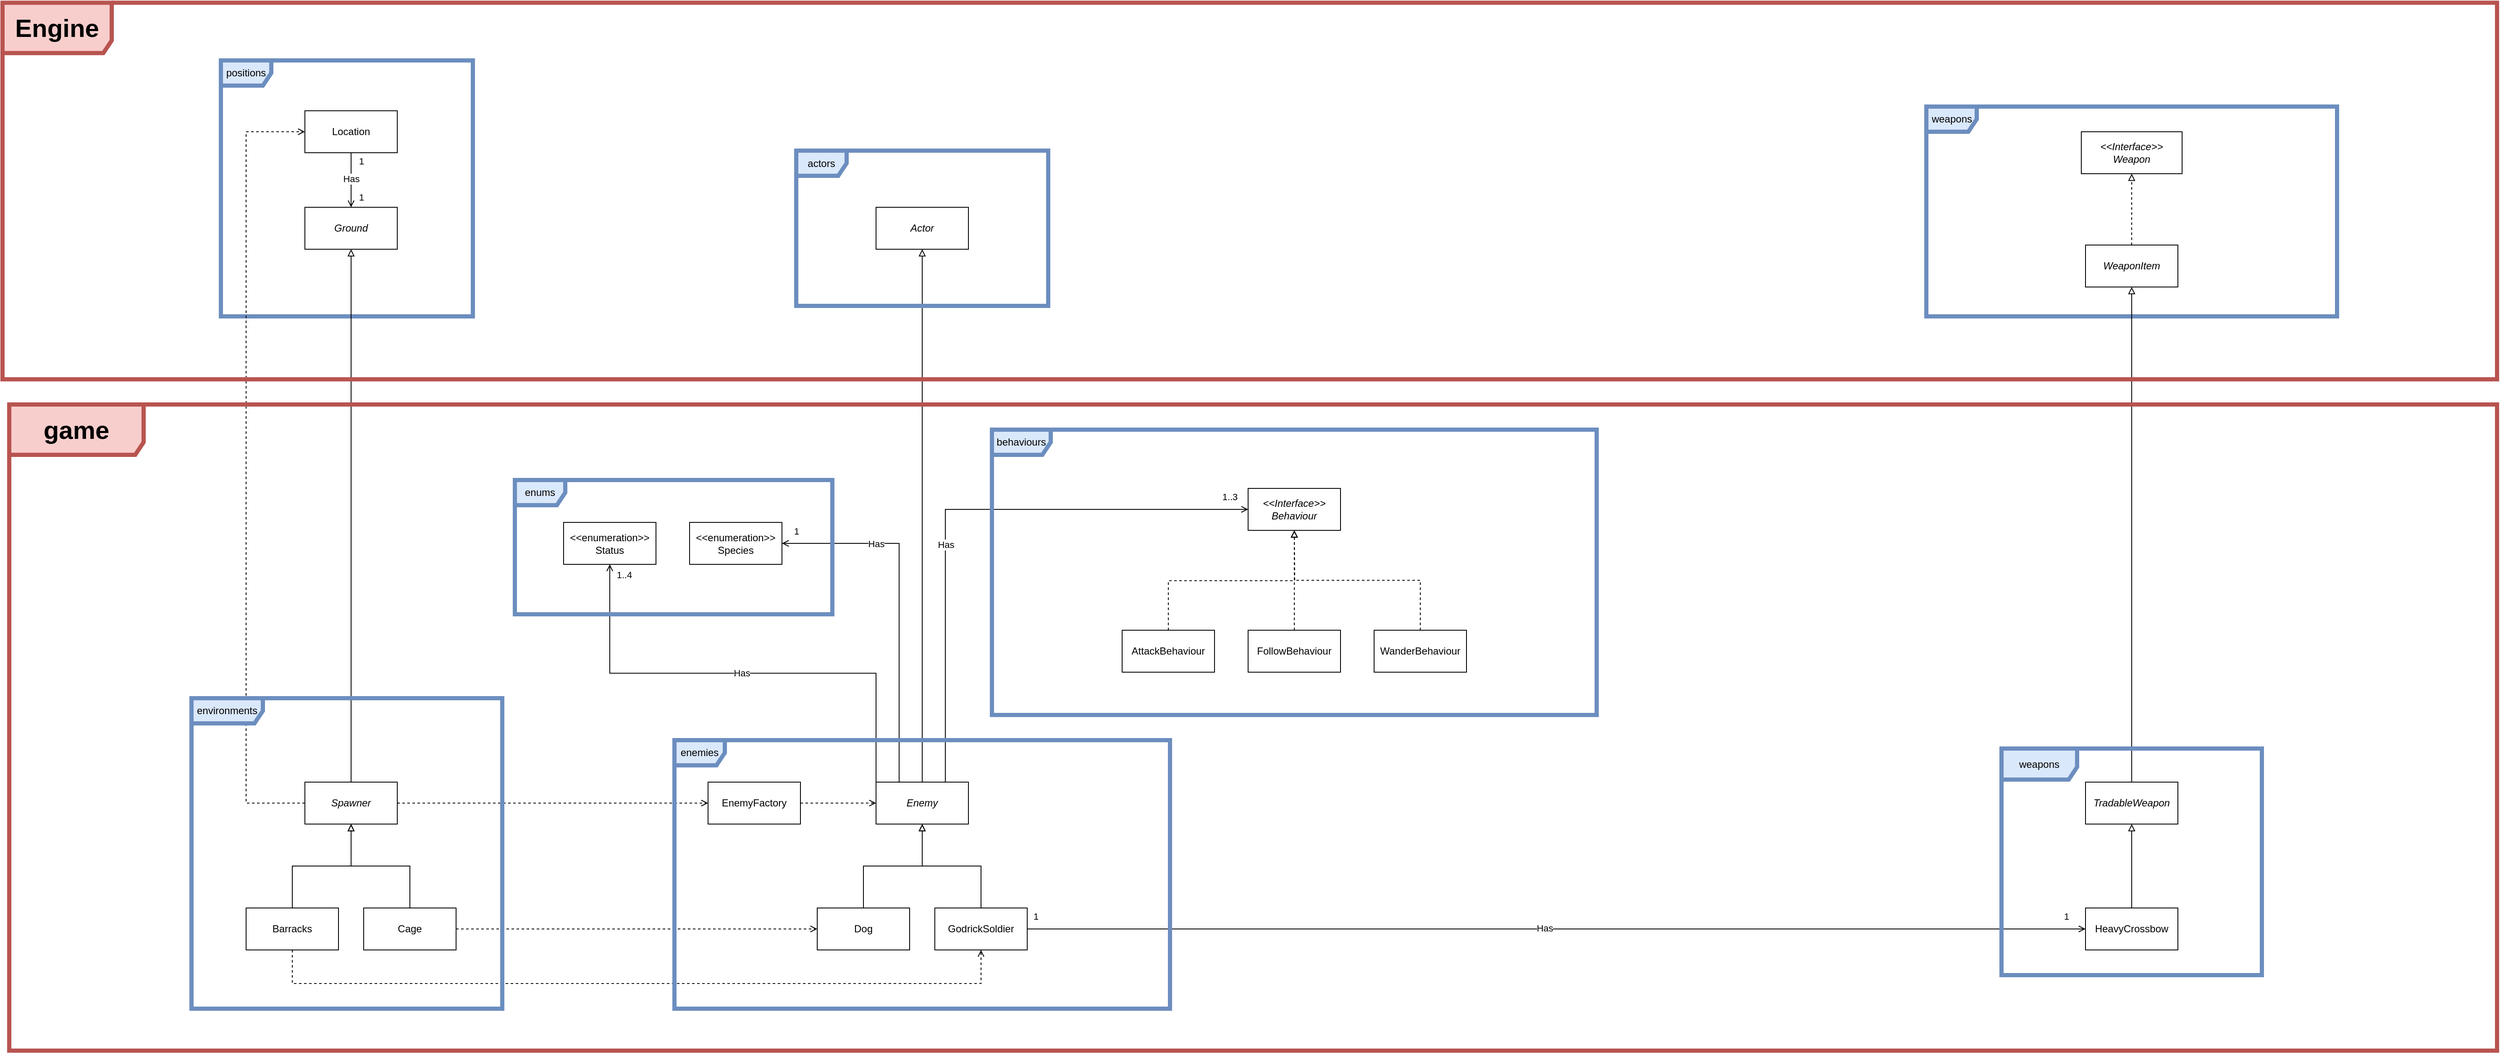 <mxfile version="21.2.9" type="device">
  <diagram name="Page-1" id="J_S05by6zekClqISRtcs">
    <mxGraphModel dx="3447" dy="2800" grid="1" gridSize="10" guides="1" tooltips="1" connect="1" arrows="1" fold="1" page="1" pageScale="1" pageWidth="850" pageHeight="1100" math="0" shadow="0">
      <root>
        <mxCell id="0" />
        <mxCell id="1" parent="0" />
        <mxCell id="DSxkXgV1r4w641lpbSW4-2" value="positions" style="shape=umlFrame;whiteSpace=wrap;html=1;pointerEvents=0;fillColor=#dae8fc;strokeColor=#6c8ebf;strokeWidth=5;" vertex="1" parent="1">
          <mxGeometry x="340" y="-380" width="300" height="305" as="geometry" />
        </mxCell>
        <mxCell id="DSxkXgV1r4w641lpbSW4-3" value="&lt;i&gt;Ground&lt;/i&gt;" style="html=1;whiteSpace=wrap;" vertex="1" parent="1">
          <mxGeometry x="440" y="-205" width="110" height="50" as="geometry" />
        </mxCell>
        <mxCell id="DSxkXgV1r4w641lpbSW4-4" style="edgeStyle=orthogonalEdgeStyle;rounded=0;orthogonalLoop=1;jettySize=auto;html=1;exitX=0.5;exitY=1;exitDx=0;exitDy=0;entryX=0.5;entryY=0;entryDx=0;entryDy=0;endArrow=open;endFill=0;" edge="1" parent="1" source="DSxkXgV1r4w641lpbSW4-8" target="DSxkXgV1r4w641lpbSW4-3">
          <mxGeometry relative="1" as="geometry" />
        </mxCell>
        <mxCell id="DSxkXgV1r4w641lpbSW4-5" value="Has" style="edgeLabel;html=1;align=center;verticalAlign=middle;resizable=0;points=[];" vertex="1" connectable="0" parent="DSxkXgV1r4w641lpbSW4-4">
          <mxGeometry x="-0.252" y="-1" relative="1" as="geometry">
            <mxPoint x="1" y="6" as="offset" />
          </mxGeometry>
        </mxCell>
        <mxCell id="DSxkXgV1r4w641lpbSW4-6" value="1" style="edgeLabel;html=1;align=center;verticalAlign=middle;resizable=0;points=[];" vertex="1" connectable="0" parent="DSxkXgV1r4w641lpbSW4-4">
          <mxGeometry x="-0.871" y="1" relative="1" as="geometry">
            <mxPoint x="11" y="6" as="offset" />
          </mxGeometry>
        </mxCell>
        <mxCell id="DSxkXgV1r4w641lpbSW4-7" value="1" style="edgeLabel;html=1;align=center;verticalAlign=middle;resizable=0;points=[];" vertex="1" connectable="0" parent="DSxkXgV1r4w641lpbSW4-4">
          <mxGeometry x="0.613" relative="1" as="geometry">
            <mxPoint x="12" as="offset" />
          </mxGeometry>
        </mxCell>
        <mxCell id="DSxkXgV1r4w641lpbSW4-8" value="Location" style="html=1;whiteSpace=wrap;" vertex="1" parent="1">
          <mxGeometry x="440" y="-320" width="110" height="50" as="geometry" />
        </mxCell>
        <mxCell id="DSxkXgV1r4w641lpbSW4-11" style="edgeStyle=orthogonalEdgeStyle;rounded=0;orthogonalLoop=1;jettySize=auto;html=1;exitX=0.5;exitY=0;exitDx=0;exitDy=0;entryX=0.5;entryY=1;entryDx=0;entryDy=0;endArrow=block;endFill=0;" edge="1" parent="1" source="DSxkXgV1r4w641lpbSW4-10" target="DSxkXgV1r4w641lpbSW4-3">
          <mxGeometry relative="1" as="geometry" />
        </mxCell>
        <mxCell id="DSxkXgV1r4w641lpbSW4-12" style="edgeStyle=orthogonalEdgeStyle;rounded=0;orthogonalLoop=1;jettySize=auto;html=1;exitX=0;exitY=0.5;exitDx=0;exitDy=0;entryX=0;entryY=0.5;entryDx=0;entryDy=0;dashed=1;endArrow=open;endFill=0;" edge="1" parent="1" source="DSxkXgV1r4w641lpbSW4-10" target="DSxkXgV1r4w641lpbSW4-8">
          <mxGeometry relative="1" as="geometry">
            <Array as="points">
              <mxPoint x="370" y="505" />
              <mxPoint x="370" y="-295" />
            </Array>
          </mxGeometry>
        </mxCell>
        <mxCell id="DSxkXgV1r4w641lpbSW4-23" style="edgeStyle=orthogonalEdgeStyle;rounded=0;orthogonalLoop=1;jettySize=auto;html=1;exitX=1;exitY=0.5;exitDx=0;exitDy=0;entryX=0;entryY=0.5;entryDx=0;entryDy=0;dashed=1;endArrow=open;endFill=0;" edge="1" parent="1" source="DSxkXgV1r4w641lpbSW4-10" target="DSxkXgV1r4w641lpbSW4-17">
          <mxGeometry relative="1" as="geometry" />
        </mxCell>
        <mxCell id="DSxkXgV1r4w641lpbSW4-10" value="&lt;i&gt;Spawner&lt;/i&gt;" style="html=1;whiteSpace=wrap;" vertex="1" parent="1">
          <mxGeometry x="440" y="480" width="110" height="50" as="geometry" />
        </mxCell>
        <mxCell id="DSxkXgV1r4w641lpbSW4-15" style="edgeStyle=orthogonalEdgeStyle;rounded=0;orthogonalLoop=1;jettySize=auto;html=1;exitX=0.5;exitY=0;exitDx=0;exitDy=0;entryX=0.5;entryY=1;entryDx=0;entryDy=0;endArrow=block;endFill=0;" edge="1" parent="1" source="DSxkXgV1r4w641lpbSW4-13" target="DSxkXgV1r4w641lpbSW4-10">
          <mxGeometry relative="1" as="geometry" />
        </mxCell>
        <mxCell id="DSxkXgV1r4w641lpbSW4-67" style="edgeStyle=orthogonalEdgeStyle;rounded=0;orthogonalLoop=1;jettySize=auto;html=1;exitX=0.5;exitY=1;exitDx=0;exitDy=0;entryX=0.5;entryY=1;entryDx=0;entryDy=0;endArrow=open;endFill=0;dashed=1;" edge="1" parent="1" source="DSxkXgV1r4w641lpbSW4-13" target="DSxkXgV1r4w641lpbSW4-24">
          <mxGeometry relative="1" as="geometry">
            <Array as="points">
              <mxPoint x="425" y="720" />
              <mxPoint x="1245" y="720" />
            </Array>
          </mxGeometry>
        </mxCell>
        <mxCell id="DSxkXgV1r4w641lpbSW4-13" value="Barracks" style="html=1;whiteSpace=wrap;" vertex="1" parent="1">
          <mxGeometry x="370" y="630" width="110" height="50" as="geometry" />
        </mxCell>
        <mxCell id="DSxkXgV1r4w641lpbSW4-16" style="edgeStyle=orthogonalEdgeStyle;rounded=0;orthogonalLoop=1;jettySize=auto;html=1;exitX=0.5;exitY=0;exitDx=0;exitDy=0;entryX=0.5;entryY=1;entryDx=0;entryDy=0;endArrow=block;endFill=0;" edge="1" parent="1" source="DSxkXgV1r4w641lpbSW4-14" target="DSxkXgV1r4w641lpbSW4-10">
          <mxGeometry relative="1" as="geometry" />
        </mxCell>
        <mxCell id="DSxkXgV1r4w641lpbSW4-66" style="edgeStyle=orthogonalEdgeStyle;rounded=0;orthogonalLoop=1;jettySize=auto;html=1;exitX=1;exitY=0.5;exitDx=0;exitDy=0;entryX=0;entryY=0.5;entryDx=0;entryDy=0;endArrow=open;endFill=0;dashed=1;" edge="1" parent="1" source="DSxkXgV1r4w641lpbSW4-14" target="DSxkXgV1r4w641lpbSW4-25">
          <mxGeometry relative="1" as="geometry" />
        </mxCell>
        <mxCell id="DSxkXgV1r4w641lpbSW4-14" value="Cage" style="html=1;whiteSpace=wrap;" vertex="1" parent="1">
          <mxGeometry x="510" y="630" width="110" height="50" as="geometry" />
        </mxCell>
        <mxCell id="DSxkXgV1r4w641lpbSW4-22" style="edgeStyle=orthogonalEdgeStyle;rounded=0;orthogonalLoop=1;jettySize=auto;html=1;exitX=1;exitY=0.5;exitDx=0;exitDy=0;entryX=0;entryY=0.5;entryDx=0;entryDy=0;dashed=1;endArrow=open;endFill=0;" edge="1" parent="1" source="DSxkXgV1r4w641lpbSW4-17" target="DSxkXgV1r4w641lpbSW4-18">
          <mxGeometry relative="1" as="geometry" />
        </mxCell>
        <mxCell id="DSxkXgV1r4w641lpbSW4-17" value="EnemyFactory" style="html=1;whiteSpace=wrap;" vertex="1" parent="1">
          <mxGeometry x="920" y="480" width="110" height="50" as="geometry" />
        </mxCell>
        <mxCell id="DSxkXgV1r4w641lpbSW4-21" style="edgeStyle=orthogonalEdgeStyle;rounded=0;orthogonalLoop=1;jettySize=auto;html=1;exitX=0.5;exitY=0;exitDx=0;exitDy=0;endArrow=block;endFill=0;" edge="1" parent="1" source="DSxkXgV1r4w641lpbSW4-18" target="DSxkXgV1r4w641lpbSW4-20">
          <mxGeometry relative="1" as="geometry" />
        </mxCell>
        <mxCell id="DSxkXgV1r4w641lpbSW4-49" style="edgeStyle=orthogonalEdgeStyle;rounded=0;orthogonalLoop=1;jettySize=auto;html=1;exitX=0.75;exitY=0;exitDx=0;exitDy=0;entryX=0;entryY=0.5;entryDx=0;entryDy=0;endArrow=open;endFill=0;" edge="1" parent="1" source="DSxkXgV1r4w641lpbSW4-18" target="DSxkXgV1r4w641lpbSW4-43">
          <mxGeometry relative="1" as="geometry" />
        </mxCell>
        <mxCell id="DSxkXgV1r4w641lpbSW4-72" value="Has" style="edgeLabel;html=1;align=center;verticalAlign=middle;resizable=0;points=[];" vertex="1" connectable="0" parent="DSxkXgV1r4w641lpbSW4-49">
          <mxGeometry x="-0.181" relative="1" as="geometry">
            <mxPoint y="-3" as="offset" />
          </mxGeometry>
        </mxCell>
        <mxCell id="DSxkXgV1r4w641lpbSW4-73" value="1..3" style="edgeLabel;html=1;align=center;verticalAlign=middle;resizable=0;points=[];" vertex="1" connectable="0" parent="DSxkXgV1r4w641lpbSW4-49">
          <mxGeometry x="0.935" relative="1" as="geometry">
            <mxPoint y="-15" as="offset" />
          </mxGeometry>
        </mxCell>
        <mxCell id="DSxkXgV1r4w641lpbSW4-50" style="edgeStyle=orthogonalEdgeStyle;rounded=0;orthogonalLoop=1;jettySize=auto;html=1;exitX=0.25;exitY=0;exitDx=0;exitDy=0;entryX=1;entryY=0.5;entryDx=0;entryDy=0;endArrow=open;endFill=0;" edge="1" parent="1" source="DSxkXgV1r4w641lpbSW4-18" target="DSxkXgV1r4w641lpbSW4-45">
          <mxGeometry relative="1" as="geometry" />
        </mxCell>
        <mxCell id="DSxkXgV1r4w641lpbSW4-69" value="Has" style="edgeLabel;html=1;align=center;verticalAlign=middle;resizable=0;points=[];" vertex="1" connectable="0" parent="DSxkXgV1r4w641lpbSW4-50">
          <mxGeometry x="0.474" relative="1" as="geometry">
            <mxPoint as="offset" />
          </mxGeometry>
        </mxCell>
        <mxCell id="DSxkXgV1r4w641lpbSW4-70" value="1" style="edgeLabel;html=1;align=center;verticalAlign=middle;resizable=0;points=[];" vertex="1" connectable="0" parent="DSxkXgV1r4w641lpbSW4-50">
          <mxGeometry x="0.921" y="-1" relative="1" as="geometry">
            <mxPoint y="-14" as="offset" />
          </mxGeometry>
        </mxCell>
        <mxCell id="DSxkXgV1r4w641lpbSW4-51" style="edgeStyle=orthogonalEdgeStyle;rounded=0;orthogonalLoop=1;jettySize=auto;html=1;exitX=0;exitY=0;exitDx=0;exitDy=0;entryX=0.5;entryY=1;entryDx=0;entryDy=0;endArrow=open;endFill=0;" edge="1" parent="1" source="DSxkXgV1r4w641lpbSW4-18" target="DSxkXgV1r4w641lpbSW4-46">
          <mxGeometry relative="1" as="geometry" />
        </mxCell>
        <mxCell id="DSxkXgV1r4w641lpbSW4-68" value="Has" style="edgeLabel;html=1;align=center;verticalAlign=middle;resizable=0;points=[];" vertex="1" connectable="0" parent="DSxkXgV1r4w641lpbSW4-51">
          <mxGeometry x="-0.021" y="1" relative="1" as="geometry">
            <mxPoint x="-8" y="-2" as="offset" />
          </mxGeometry>
        </mxCell>
        <mxCell id="DSxkXgV1r4w641lpbSW4-71" value="1..4" style="edgeLabel;html=1;align=center;verticalAlign=middle;resizable=0;points=[];" vertex="1" connectable="0" parent="DSxkXgV1r4w641lpbSW4-51">
          <mxGeometry x="0.957" y="-1" relative="1" as="geometry">
            <mxPoint x="16" as="offset" />
          </mxGeometry>
        </mxCell>
        <mxCell id="DSxkXgV1r4w641lpbSW4-18" value="&lt;i&gt;Enemy&lt;/i&gt;" style="html=1;whiteSpace=wrap;" vertex="1" parent="1">
          <mxGeometry x="1120" y="480" width="110" height="50" as="geometry" />
        </mxCell>
        <mxCell id="DSxkXgV1r4w641lpbSW4-19" value="actors" style="shape=umlFrame;whiteSpace=wrap;html=1;pointerEvents=0;fillColor=#dae8fc;strokeColor=#6c8ebf;strokeWidth=5;" vertex="1" parent="1">
          <mxGeometry x="1025" y="-272.5" width="300" height="185" as="geometry" />
        </mxCell>
        <mxCell id="DSxkXgV1r4w641lpbSW4-20" value="&lt;i&gt;Actor&lt;/i&gt;" style="html=1;whiteSpace=wrap;" vertex="1" parent="1">
          <mxGeometry x="1120" y="-205" width="110" height="50" as="geometry" />
        </mxCell>
        <mxCell id="DSxkXgV1r4w641lpbSW4-28" style="edgeStyle=orthogonalEdgeStyle;rounded=0;orthogonalLoop=1;jettySize=auto;html=1;exitX=0.5;exitY=0;exitDx=0;exitDy=0;endArrow=block;endFill=0;" edge="1" parent="1" source="DSxkXgV1r4w641lpbSW4-24" target="DSxkXgV1r4w641lpbSW4-18">
          <mxGeometry relative="1" as="geometry" />
        </mxCell>
        <mxCell id="DSxkXgV1r4w641lpbSW4-64" style="edgeStyle=orthogonalEdgeStyle;rounded=0;orthogonalLoop=1;jettySize=auto;html=1;exitX=1;exitY=0.5;exitDx=0;exitDy=0;endArrow=open;endFill=0;" edge="1" parent="1" source="DSxkXgV1r4w641lpbSW4-24" target="DSxkXgV1r4w641lpbSW4-61">
          <mxGeometry relative="1" as="geometry" />
        </mxCell>
        <mxCell id="DSxkXgV1r4w641lpbSW4-74" value="Has" style="edgeLabel;html=1;align=center;verticalAlign=middle;resizable=0;points=[];" vertex="1" connectable="0" parent="DSxkXgV1r4w641lpbSW4-64">
          <mxGeometry x="-0.023" y="1" relative="1" as="geometry">
            <mxPoint as="offset" />
          </mxGeometry>
        </mxCell>
        <mxCell id="DSxkXgV1r4w641lpbSW4-75" value="1" style="edgeLabel;html=1;align=center;verticalAlign=middle;resizable=0;points=[];" vertex="1" connectable="0" parent="DSxkXgV1r4w641lpbSW4-64">
          <mxGeometry x="-0.973" y="5" relative="1" as="geometry">
            <mxPoint x="-7" y="-10" as="offset" />
          </mxGeometry>
        </mxCell>
        <mxCell id="DSxkXgV1r4w641lpbSW4-76" value="1" style="edgeLabel;html=1;align=center;verticalAlign=middle;resizable=0;points=[];" vertex="1" connectable="0" parent="DSxkXgV1r4w641lpbSW4-64">
          <mxGeometry x="0.962" y="1" relative="1" as="geometry">
            <mxPoint x="1" y="-14" as="offset" />
          </mxGeometry>
        </mxCell>
        <mxCell id="DSxkXgV1r4w641lpbSW4-24" value="GodrickSoldier" style="html=1;whiteSpace=wrap;" vertex="1" parent="1">
          <mxGeometry x="1190" y="630" width="110" height="50" as="geometry" />
        </mxCell>
        <mxCell id="DSxkXgV1r4w641lpbSW4-27" style="edgeStyle=orthogonalEdgeStyle;rounded=0;orthogonalLoop=1;jettySize=auto;html=1;exitX=0.5;exitY=0;exitDx=0;exitDy=0;entryX=0.5;entryY=1;entryDx=0;entryDy=0;endArrow=block;endFill=0;" edge="1" parent="1" source="DSxkXgV1r4w641lpbSW4-25" target="DSxkXgV1r4w641lpbSW4-18">
          <mxGeometry relative="1" as="geometry" />
        </mxCell>
        <mxCell id="DSxkXgV1r4w641lpbSW4-25" value="Dog" style="html=1;whiteSpace=wrap;" vertex="1" parent="1">
          <mxGeometry x="1050" y="630" width="110" height="50" as="geometry" />
        </mxCell>
        <mxCell id="DSxkXgV1r4w641lpbSW4-33" value="behaviours" style="shape=umlFrame;whiteSpace=wrap;html=1;pointerEvents=0;width=70;height=30;fillColor=#dae8fc;strokeColor=#6c8ebf;strokeWidth=5;" vertex="1" parent="1">
          <mxGeometry x="1258" y="60" width="720" height="340" as="geometry" />
        </mxCell>
        <mxCell id="DSxkXgV1r4w641lpbSW4-34" style="edgeStyle=orthogonalEdgeStyle;rounded=0;orthogonalLoop=1;jettySize=auto;html=1;exitX=0.5;exitY=0;exitDx=0;exitDy=0;dashed=1;endArrow=block;endFill=0;" edge="1" parent="1" source="DSxkXgV1r4w641lpbSW4-35">
          <mxGeometry relative="1" as="geometry">
            <mxPoint x="1618" y="180" as="targetPoint" />
          </mxGeometry>
        </mxCell>
        <mxCell id="DSxkXgV1r4w641lpbSW4-35" value="AttackBehaviour" style="html=1;whiteSpace=wrap;" vertex="1" parent="1">
          <mxGeometry x="1413" y="299" width="110" height="50" as="geometry" />
        </mxCell>
        <mxCell id="DSxkXgV1r4w641lpbSW4-36" style="edgeStyle=orthogonalEdgeStyle;rounded=0;orthogonalLoop=1;jettySize=auto;html=1;exitX=0.5;exitY=0;exitDx=0;exitDy=0;entryX=0.5;entryY=1;entryDx=0;entryDy=0;dashed=1;endArrow=block;endFill=0;" edge="1" parent="1" source="DSxkXgV1r4w641lpbSW4-37" target="DSxkXgV1r4w641lpbSW4-43">
          <mxGeometry relative="1" as="geometry" />
        </mxCell>
        <mxCell id="DSxkXgV1r4w641lpbSW4-37" value="FollowBehaviour" style="html=1;whiteSpace=wrap;" vertex="1" parent="1">
          <mxGeometry x="1563" y="299" width="110" height="50" as="geometry" />
        </mxCell>
        <mxCell id="DSxkXgV1r4w641lpbSW4-38" style="edgeStyle=orthogonalEdgeStyle;rounded=0;orthogonalLoop=1;jettySize=auto;html=1;exitX=0.5;exitY=0;exitDx=0;exitDy=0;entryX=0.5;entryY=1;entryDx=0;entryDy=0;dashed=1;endArrow=block;endFill=0;" edge="1" parent="1" source="DSxkXgV1r4w641lpbSW4-39" target="DSxkXgV1r4w641lpbSW4-43">
          <mxGeometry relative="1" as="geometry" />
        </mxCell>
        <mxCell id="DSxkXgV1r4w641lpbSW4-39" value="WanderBehaviour" style="html=1;whiteSpace=wrap;" vertex="1" parent="1">
          <mxGeometry x="1713" y="299" width="110" height="50" as="geometry" />
        </mxCell>
        <mxCell id="DSxkXgV1r4w641lpbSW4-43" value="&lt;i&gt;&amp;lt;&amp;lt;Interface&amp;gt;&amp;gt;&lt;br&gt;Behaviour&lt;br&gt;&lt;/i&gt;" style="html=1;whiteSpace=wrap;" vertex="1" parent="1">
          <mxGeometry x="1563" y="130" width="110" height="50" as="geometry" />
        </mxCell>
        <mxCell id="DSxkXgV1r4w641lpbSW4-44" value="enums" style="shape=umlFrame;whiteSpace=wrap;html=1;pointerEvents=0;fillColor=#dae8fc;strokeColor=#6c8ebf;strokeWidth=5;" vertex="1" parent="1">
          <mxGeometry x="690" y="120" width="378" height="160" as="geometry" />
        </mxCell>
        <mxCell id="DSxkXgV1r4w641lpbSW4-45" value="&amp;lt;&amp;lt;enumeration&amp;gt;&amp;gt;&lt;br&gt;Species" style="html=1;whiteSpace=wrap;" vertex="1" parent="1">
          <mxGeometry x="898" y="170.5" width="110" height="50" as="geometry" />
        </mxCell>
        <mxCell id="DSxkXgV1r4w641lpbSW4-46" value="&amp;lt;&amp;lt;enumeration&amp;gt;&amp;gt;&lt;br&gt;Status" style="html=1;whiteSpace=wrap;" vertex="1" parent="1">
          <mxGeometry x="748" y="170.5" width="110" height="50" as="geometry" />
        </mxCell>
        <mxCell id="DSxkXgV1r4w641lpbSW4-54" value="weapons" style="shape=umlFrame;whiteSpace=wrap;html=1;pointerEvents=0;fillColor=#dae8fc;strokeColor=#6c8ebf;strokeWidth=5;" vertex="1" parent="1">
          <mxGeometry x="2370.5" y="-325" width="489" height="250" as="geometry" />
        </mxCell>
        <mxCell id="DSxkXgV1r4w641lpbSW4-55" style="edgeStyle=orthogonalEdgeStyle;rounded=0;orthogonalLoop=1;jettySize=auto;html=1;exitX=0.5;exitY=0;exitDx=0;exitDy=0;entryX=0.5;entryY=1;entryDx=0;entryDy=0;endArrow=block;endFill=0;dashed=1;" edge="1" parent="1" source="DSxkXgV1r4w641lpbSW4-56" target="DSxkXgV1r4w641lpbSW4-57">
          <mxGeometry relative="1" as="geometry" />
        </mxCell>
        <mxCell id="DSxkXgV1r4w641lpbSW4-56" value="&lt;i&gt;WeaponItem&lt;/i&gt;" style="html=1;whiteSpace=wrap;" vertex="1" parent="1">
          <mxGeometry x="2560" y="-160" width="110" height="50" as="geometry" />
        </mxCell>
        <mxCell id="DSxkXgV1r4w641lpbSW4-57" value="&lt;i&gt;&amp;lt;&amp;lt;Interface&amp;gt;&amp;gt;&lt;br&gt;Weapon&lt;br&gt;&lt;/i&gt;" style="html=1;whiteSpace=wrap;" vertex="1" parent="1">
          <mxGeometry x="2555" y="-295" width="120" height="50" as="geometry" />
        </mxCell>
        <mxCell id="DSxkXgV1r4w641lpbSW4-59" style="edgeStyle=orthogonalEdgeStyle;rounded=0;orthogonalLoop=1;jettySize=auto;html=1;entryX=0.5;entryY=1;entryDx=0;entryDy=0;endArrow=block;endFill=0;" edge="1" parent="1" source="DSxkXgV1r4w641lpbSW4-58" target="DSxkXgV1r4w641lpbSW4-56">
          <mxGeometry relative="1" as="geometry">
            <mxPoint x="2625" y="505" as="sourcePoint" />
          </mxGeometry>
        </mxCell>
        <mxCell id="DSxkXgV1r4w641lpbSW4-60" value="" style="edgeStyle=orthogonalEdgeStyle;rounded=0;orthogonalLoop=1;jettySize=auto;html=1;entryX=0.5;entryY=1;entryDx=0;entryDy=0;" edge="1" parent="1" target="DSxkXgV1r4w641lpbSW4-58">
          <mxGeometry relative="1" as="geometry">
            <mxPoint x="2625" y="505" as="sourcePoint" />
            <mxPoint x="2615" y="-280" as="targetPoint" />
          </mxGeometry>
        </mxCell>
        <mxCell id="DSxkXgV1r4w641lpbSW4-58" value="&lt;i&gt;TradableWeapon&lt;/i&gt;" style="html=1;whiteSpace=wrap;" vertex="1" parent="1">
          <mxGeometry x="2560" y="480" width="110" height="50" as="geometry" />
        </mxCell>
        <mxCell id="DSxkXgV1r4w641lpbSW4-62" style="edgeStyle=orthogonalEdgeStyle;rounded=0;orthogonalLoop=1;jettySize=auto;html=1;entryX=0.5;entryY=1;entryDx=0;entryDy=0;endArrow=block;endFill=0;" edge="1" parent="1" source="DSxkXgV1r4w641lpbSW4-61" target="DSxkXgV1r4w641lpbSW4-58">
          <mxGeometry relative="1" as="geometry">
            <mxPoint x="2620" y="655" as="sourcePoint" />
          </mxGeometry>
        </mxCell>
        <mxCell id="DSxkXgV1r4w641lpbSW4-63" value="" style="edgeStyle=orthogonalEdgeStyle;rounded=0;orthogonalLoop=1;jettySize=auto;html=1;entryX=0.5;entryY=1;entryDx=0;entryDy=0;" edge="1" parent="1" target="DSxkXgV1r4w641lpbSW4-61">
          <mxGeometry relative="1" as="geometry">
            <mxPoint x="2620" y="655" as="sourcePoint" />
            <mxPoint x="2615" y="530" as="targetPoint" />
          </mxGeometry>
        </mxCell>
        <mxCell id="DSxkXgV1r4w641lpbSW4-61" value="HeavyCrossbow" style="html=1;whiteSpace=wrap;" vertex="1" parent="1">
          <mxGeometry x="2560" y="630" width="110" height="50" as="geometry" />
        </mxCell>
        <mxCell id="DSxkXgV1r4w641lpbSW4-77" value="enemies" style="shape=umlFrame;whiteSpace=wrap;html=1;pointerEvents=0;fillColor=#dae8fc;strokeColor=#6c8ebf;strokeWidth=5;" vertex="1" parent="1">
          <mxGeometry x="880" y="430" width="590" height="320" as="geometry" />
        </mxCell>
        <mxCell id="DSxkXgV1r4w641lpbSW4-78" value="environments" style="shape=umlFrame;whiteSpace=wrap;html=1;pointerEvents=0;width=85;height=30;fillColor=#dae8fc;strokeColor=#6c8ebf;strokeWidth=5;" vertex="1" parent="1">
          <mxGeometry x="305" y="380" width="370" height="370" as="geometry" />
        </mxCell>
        <mxCell id="DSxkXgV1r4w641lpbSW4-79" value="weapons" style="shape=umlFrame;whiteSpace=wrap;html=1;pointerEvents=0;width=90;height=37;strokeWidth=5;fillColor=#dae8fc;strokeColor=#6c8ebf;" vertex="1" parent="1">
          <mxGeometry x="2460" y="440" width="310" height="270" as="geometry" />
        </mxCell>
        <mxCell id="DSxkXgV1r4w641lpbSW4-80" value="&lt;b&gt;&lt;font style=&quot;font-size: 30px;&quot;&gt;Engine&lt;/font&gt;&lt;/b&gt;" style="shape=umlFrame;whiteSpace=wrap;html=1;pointerEvents=0;strokeWidth=5;fillColor=#f8cecc;strokeColor=#b85450;width=130;height=60;" vertex="1" parent="1">
          <mxGeometry x="80" y="-448.75" width="2970" height="448.75" as="geometry" />
        </mxCell>
        <mxCell id="DSxkXgV1r4w641lpbSW4-81" value="&lt;b&gt;&lt;font style=&quot;font-size: 30px;&quot;&gt;game&lt;/font&gt;&lt;/b&gt;" style="shape=umlFrame;whiteSpace=wrap;html=1;pointerEvents=0;strokeWidth=5;fillColor=#f8cecc;strokeColor=#b85450;width=160;height=60;" vertex="1" parent="1">
          <mxGeometry x="88" y="30" width="2962" height="770" as="geometry" />
        </mxCell>
      </root>
    </mxGraphModel>
  </diagram>
</mxfile>

